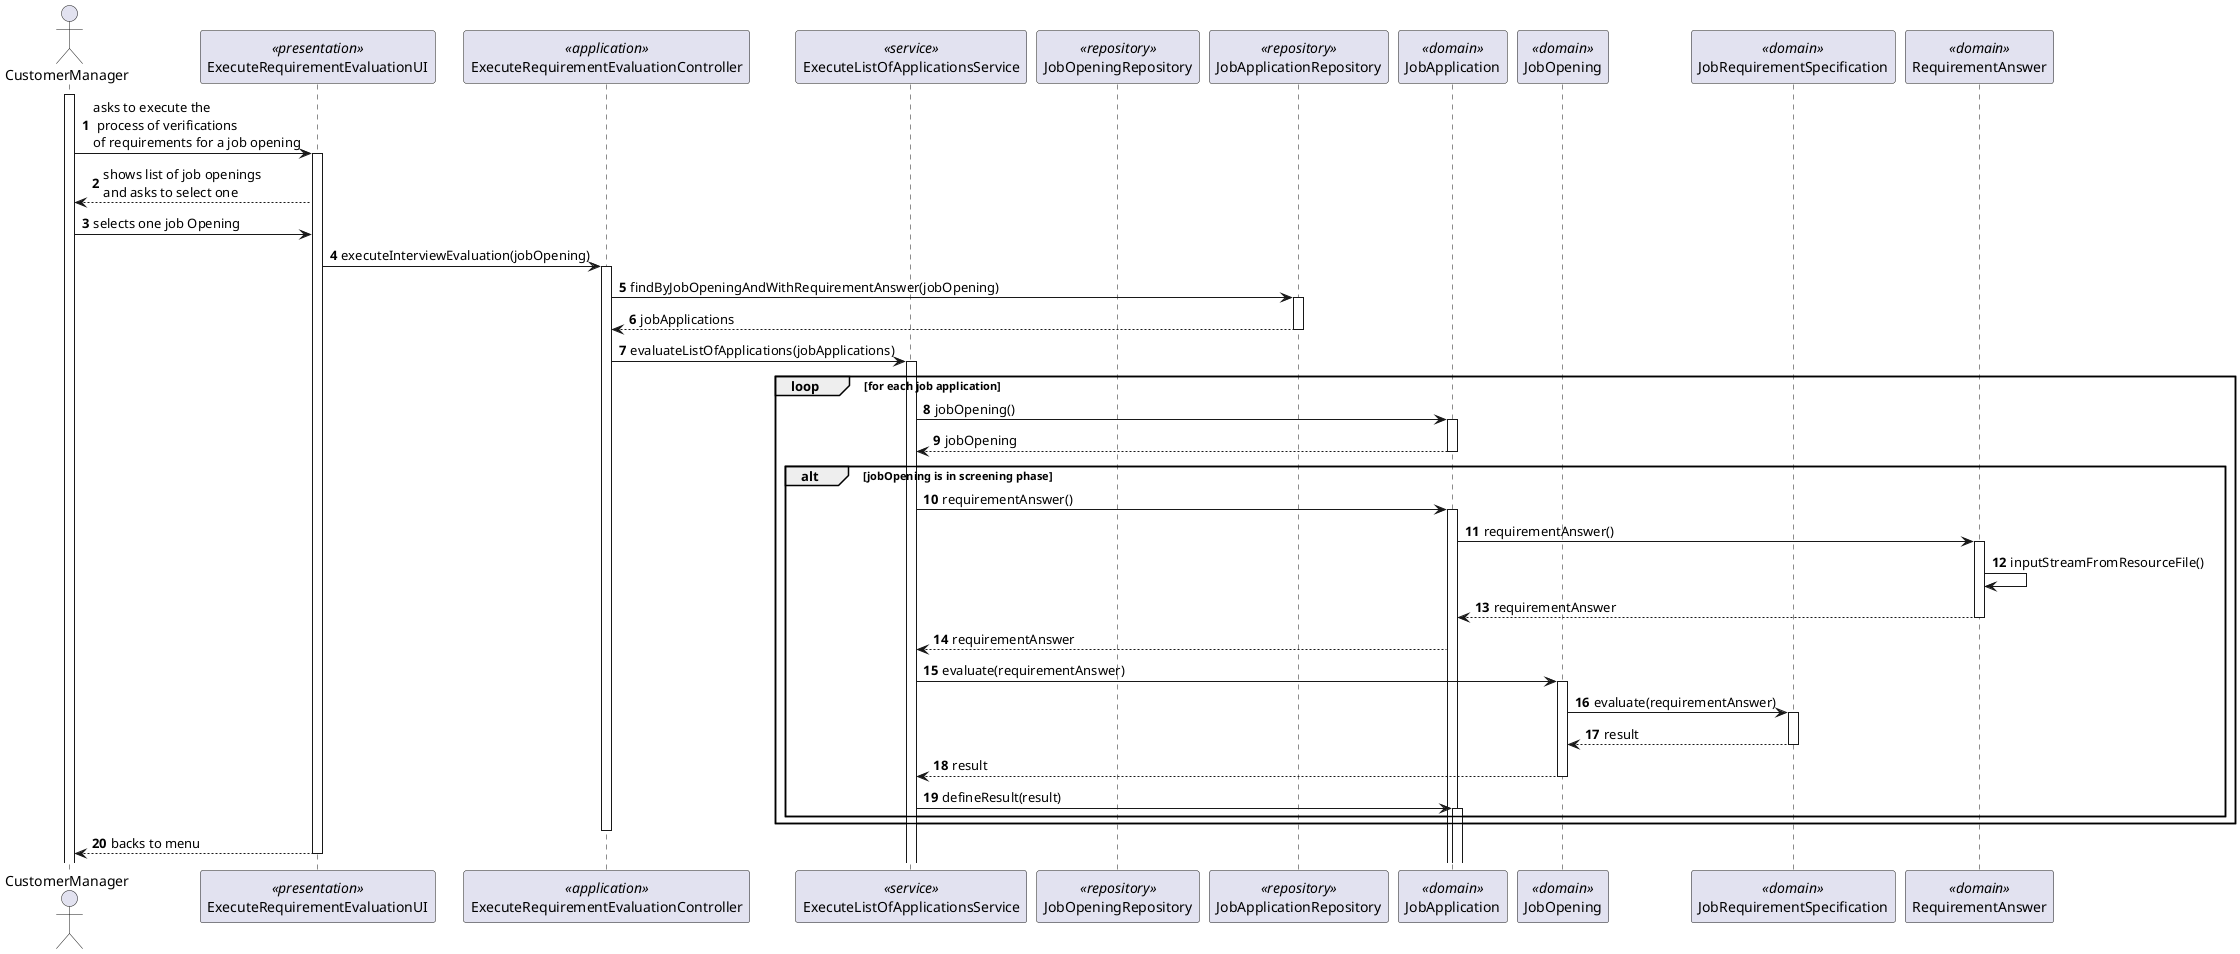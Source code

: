 @startuml
'https://plantuml.com/sequence-diagram

autonumber

actor CustomerManager
participant ExecuteRequirementEvaluationUI <<presentation>>
participant ExecuteRequirementEvaluationController <<application>>
participant ExecuteListOfApplicationsService <<service>>
participant JobOpeningRepository <<repository>>
participant JobApplicationRepository <<repository>>
participant JobApplication <<domain>>
participant JobOpening <<domain>>
participant JobRequirementSpecification <<domain>>
participant RequirementAnswer <<domain>>


activate CustomerManager
CustomerManager -> ExecuteRequirementEvaluationUI : asks to execute the\n process of verifications\nof requirements for a job opening
activate ExecuteRequirementEvaluationUI
ExecuteRequirementEvaluationUI --> CustomerManager : shows list of job openings\nand asks to select one
CustomerManager -> ExecuteRequirementEvaluationUI : selects one job Opening
ExecuteRequirementEvaluationUI -> ExecuteRequirementEvaluationController : executeInterviewEvaluation(jobOpening)
activate ExecuteRequirementEvaluationController
ExecuteRequirementEvaluationController -> JobApplicationRepository : findByJobOpeningAndWithRequirementAnswer(jobOpening)
activate JobApplicationRepository
JobApplicationRepository --> ExecuteRequirementEvaluationController : jobApplications
deactivate JobApplicationRepository
ExecuteRequirementEvaluationController -> ExecuteListOfApplicationsService : evaluateListOfApplications(jobApplications)
activate ExecuteListOfApplicationsService
loop for each job application
ExecuteListOfApplicationsService -> JobApplication : jobOpening()
activate JobApplication
JobApplication --> ExecuteListOfApplicationsService : jobOpening
deactivate JobApplication
alt jobOpening is in screening phase
ExecuteListOfApplicationsService -> JobApplication : requirementAnswer()
activate JobApplication
JobApplication -> RequirementAnswer : requirementAnswer()
activate RequirementAnswer
RequirementAnswer -> RequirementAnswer : inputStreamFromResourceFile()
RequirementAnswer --> JobApplication : requirementAnswer
deactivate RequirementAnswer
JobApplication --> ExecuteListOfApplicationsService : requirementAnswer
ExecuteListOfApplicationsService -> JobOpening : evaluate(requirementAnswer)
activate JobOpening
JobOpening -> JobRequirementSpecification : evaluate(requirementAnswer)
activate JobRequirementSpecification
JobRequirementSpecification --> JobOpening : result
deactivate JobRequirementSpecification
JobOpening --> ExecuteListOfApplicationsService : result
deactivate JobOpening
ExecuteListOfApplicationsService -> JobApplication : defineResult(result)
activate JobApplication
end alt
end loop
deactivate ExecuteRequirementEvaluationController
ExecuteRequirementEvaluationUI --> CustomerManager : backs to menu
deactivate ExecuteRequirementEvaluationUI

@enduml